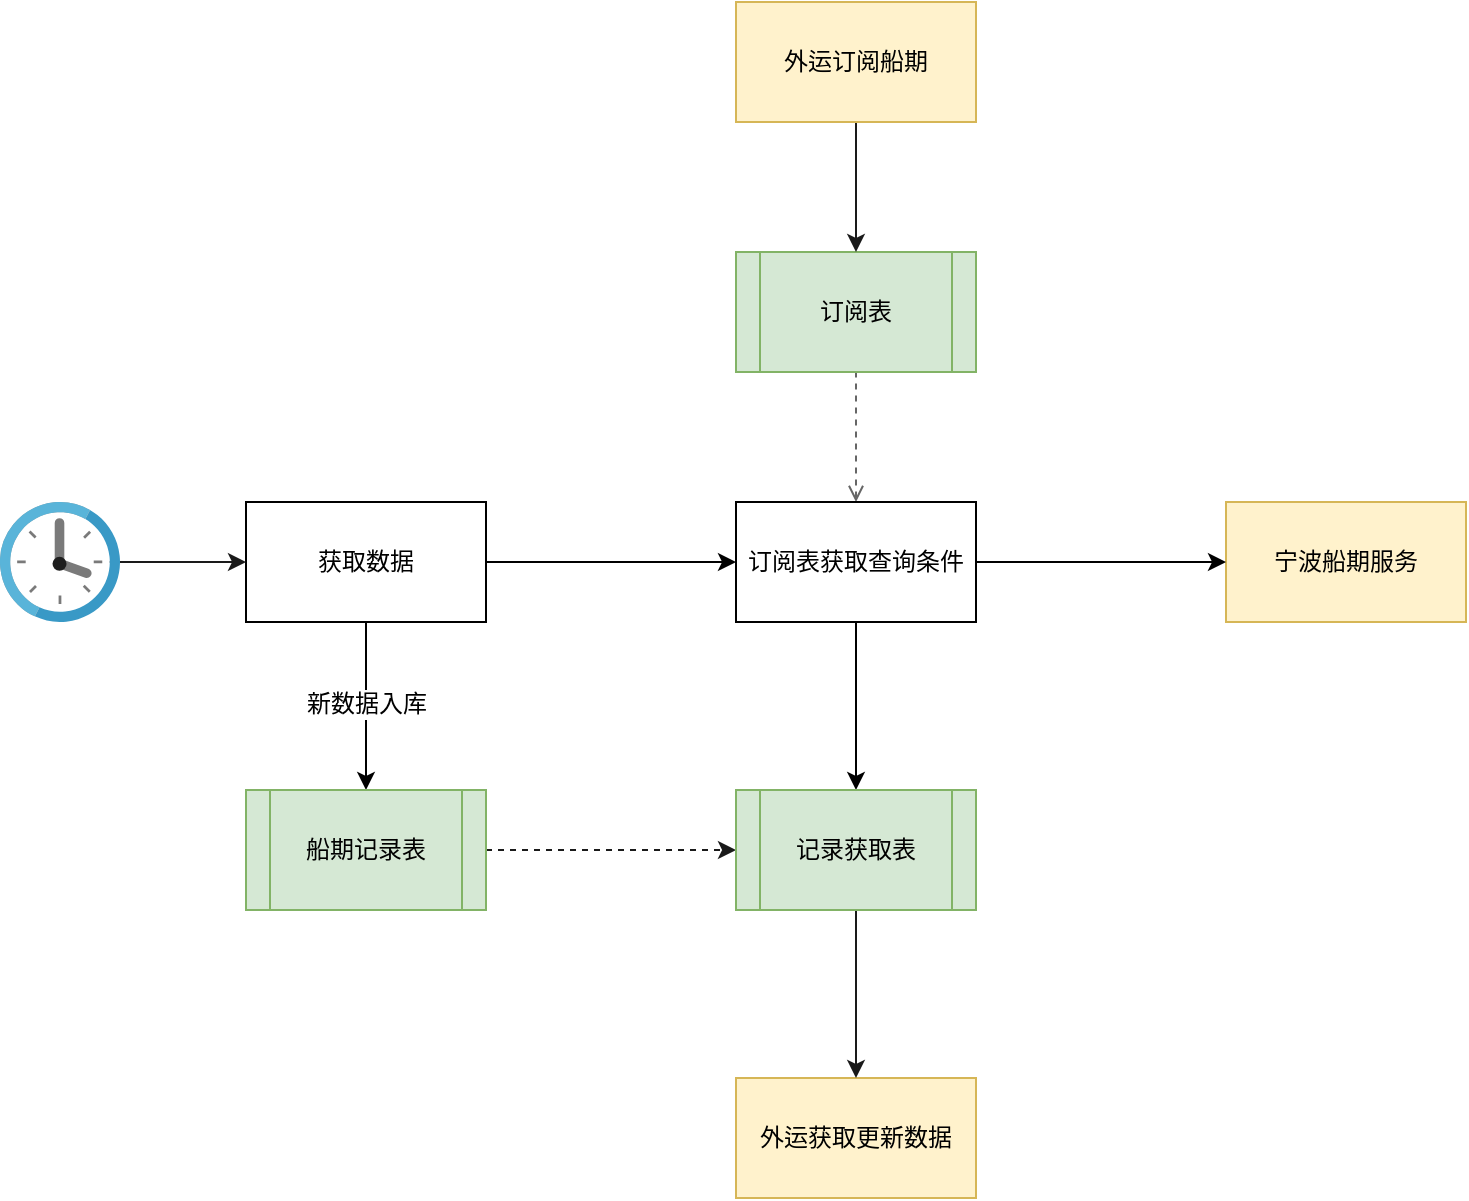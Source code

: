 <mxfile pages="1" version="11.2.2" type="github"><diagram id="etK-AURPlIsoVlG2sD-q" name="第 1 页"><mxGraphModel dx="1422" dy="764" grid="1" gridSize="10" guides="1" tooltips="1" connect="1" arrows="1" fold="1" page="1" pageScale="1" pageWidth="827" pageHeight="1169" math="0" shadow="0"><root><mxCell id="0"/><mxCell id="1" parent="0"/><mxCell id="j5FQNFnn8O1iCVCRJnIK-1" value="宁波船期服务" style="rounded=0;whiteSpace=wrap;html=1;fillColor=#fff2cc;strokeColor=#d6b656;" parent="1" vertex="1"><mxGeometry x="653" y="310" width="120" height="60" as="geometry"/></mxCell><mxCell id="j5FQNFnn8O1iCVCRJnIK-6" style="edgeStyle=orthogonalEdgeStyle;rounded=0;orthogonalLoop=1;jettySize=auto;html=1;" parent="1" source="j5FQNFnn8O1iCVCRJnIK-2" target="j5FQNFnn8O1iCVCRJnIK-5" edge="1"><mxGeometry relative="1" as="geometry"/></mxCell><mxCell id="j5FQNFnn8O1iCVCRJnIK-9" value="新数据入库" style="text;html=1;resizable=0;points=[];align=center;verticalAlign=middle;labelBackgroundColor=#ffffff;" parent="j5FQNFnn8O1iCVCRJnIK-6" vertex="1" connectable="0"><mxGeometry x="-0.185" y="-3" relative="1" as="geometry"><mxPoint x="3" y="7" as="offset"/></mxGeometry></mxCell><mxCell id="j5FQNFnn8O1iCVCRJnIK-11" value="" style="edgeStyle=orthogonalEdgeStyle;rounded=0;orthogonalLoop=1;jettySize=auto;html=1;" parent="1" source="j5FQNFnn8O1iCVCRJnIK-2" target="j5FQNFnn8O1iCVCRJnIK-10" edge="1"><mxGeometry relative="1" as="geometry"/></mxCell><mxCell id="j5FQNFnn8O1iCVCRJnIK-2" value="获取数据" style="rounded=0;whiteSpace=wrap;html=1;" parent="1" vertex="1"><mxGeometry x="163" y="310" width="120" height="60" as="geometry"/></mxCell><mxCell id="j5FQNFnn8O1iCVCRJnIK-12" style="edgeStyle=orthogonalEdgeStyle;rounded=0;orthogonalLoop=1;jettySize=auto;html=1;entryX=0;entryY=0.5;entryDx=0;entryDy=0;" parent="1" source="j5FQNFnn8O1iCVCRJnIK-10" target="j5FQNFnn8O1iCVCRJnIK-1" edge="1"><mxGeometry relative="1" as="geometry"/></mxCell><mxCell id="j5FQNFnn8O1iCVCRJnIK-14" style="edgeStyle=orthogonalEdgeStyle;rounded=0;orthogonalLoop=1;jettySize=auto;html=1;startArrow=open;startFill=0;endArrow=none;endFill=0;strokeColor=#666666;dashed=1;" parent="1" source="j5FQNFnn8O1iCVCRJnIK-10" target="j5FQNFnn8O1iCVCRJnIK-13" edge="1"><mxGeometry relative="1" as="geometry"/></mxCell><mxCell id="5kcfFLtvdVHK3m6TKtVy-3" style="edgeStyle=orthogonalEdgeStyle;rounded=0;orthogonalLoop=1;jettySize=auto;html=1;entryX=0.5;entryY=0;entryDx=0;entryDy=0;" edge="1" parent="1" source="j5FQNFnn8O1iCVCRJnIK-10" target="j5FQNFnn8O1iCVCRJnIK-26"><mxGeometry relative="1" as="geometry"/></mxCell><mxCell id="j5FQNFnn8O1iCVCRJnIK-10" value="订阅表获取查询条件" style="rounded=0;whiteSpace=wrap;html=1;" parent="1" vertex="1"><mxGeometry x="408" y="310" width="120" height="60" as="geometry"/></mxCell><mxCell id="j5FQNFnn8O1iCVCRJnIK-28" style="edgeStyle=orthogonalEdgeStyle;rounded=0;orthogonalLoop=1;jettySize=auto;html=1;dashed=1;startArrow=none;startFill=0;endArrow=classic;endFill=1;strokeColor=#1A1A1A;" parent="1" source="j5FQNFnn8O1iCVCRJnIK-5" target="j5FQNFnn8O1iCVCRJnIK-26" edge="1"><mxGeometry relative="1" as="geometry"/></mxCell><mxCell id="j5FQNFnn8O1iCVCRJnIK-5" value="船期记录表" style="shape=process;whiteSpace=wrap;html=1;backgroundOutline=1;fillColor=#d5e8d4;strokeColor=#82b366;" parent="1" vertex="1"><mxGeometry x="163" y="454" width="120" height="60" as="geometry"/></mxCell><mxCell id="j5FQNFnn8O1iCVCRJnIK-13" value="订阅表" style="shape=process;whiteSpace=wrap;html=1;backgroundOutline=1;fillColor=#d5e8d4;strokeColor=#82b366;" parent="1" vertex="1"><mxGeometry x="408" y="185" width="120" height="60" as="geometry"/></mxCell><mxCell id="j5FQNFnn8O1iCVCRJnIK-18" style="edgeStyle=orthogonalEdgeStyle;rounded=0;orthogonalLoop=1;jettySize=auto;html=1;entryX=0.5;entryY=0;entryDx=0;entryDy=0;startArrow=none;startFill=0;endArrow=classic;endFill=1;strokeColor=#1A1A1A;exitX=0.5;exitY=1;exitDx=0;exitDy=0;" parent="1" source="j5FQNFnn8O1iCVCRJnIK-15" target="j5FQNFnn8O1iCVCRJnIK-13" edge="1"><mxGeometry relative="1" as="geometry"><mxPoint x="468" y="110" as="sourcePoint"/></mxGeometry></mxCell><mxCell id="j5FQNFnn8O1iCVCRJnIK-15" value="外运订阅船期" style="rounded=0;whiteSpace=wrap;html=1;fillColor=#fff2cc;strokeColor=#d6b656;" parent="1" vertex="1"><mxGeometry x="408" y="60" width="120" height="60" as="geometry"/></mxCell><mxCell id="j5FQNFnn8O1iCVCRJnIK-22" value="" style="edgeStyle=orthogonalEdgeStyle;rounded=0;orthogonalLoop=1;jettySize=auto;html=1;startArrow=none;startFill=0;endArrow=classic;endFill=1;strokeColor=#1A1A1A;" parent="1" source="j5FQNFnn8O1iCVCRJnIK-19" target="j5FQNFnn8O1iCVCRJnIK-2" edge="1"><mxGeometry relative="1" as="geometry"/></mxCell><mxCell id="j5FQNFnn8O1iCVCRJnIK-19" value="" style="aspect=fixed;html=1;perimeter=none;align=center;shadow=0;dashed=0;image;fontSize=12;image=img/lib/mscae/Clock.svg;labelBackgroundColor=none;" parent="1" vertex="1"><mxGeometry x="40" y="310" width="60" height="60" as="geometry"/></mxCell><mxCell id="j5FQNFnn8O1iCVCRJnIK-24" value="外运获取更新数据" style="rounded=0;whiteSpace=wrap;html=1;fillColor=#fff2cc;strokeColor=#d6b656;" parent="1" vertex="1"><mxGeometry x="408" y="598" width="120" height="60" as="geometry"/></mxCell><mxCell id="j5FQNFnn8O1iCVCRJnIK-27" style="edgeStyle=orthogonalEdgeStyle;rounded=0;orthogonalLoop=1;jettySize=auto;html=1;startArrow=none;startFill=0;endArrow=classic;endFill=1;strokeColor=#1A1A1A;" parent="1" source="j5FQNFnn8O1iCVCRJnIK-26" target="j5FQNFnn8O1iCVCRJnIK-24" edge="1"><mxGeometry relative="1" as="geometry"/></mxCell><mxCell id="j5FQNFnn8O1iCVCRJnIK-26" value="记录获取表" style="shape=process;whiteSpace=wrap;html=1;backgroundOutline=1;fillColor=#d5e8d4;strokeColor=#82b366;" parent="1" vertex="1"><mxGeometry x="408" y="454" width="120" height="60" as="geometry"/></mxCell></root></mxGraphModel></diagram></mxfile>